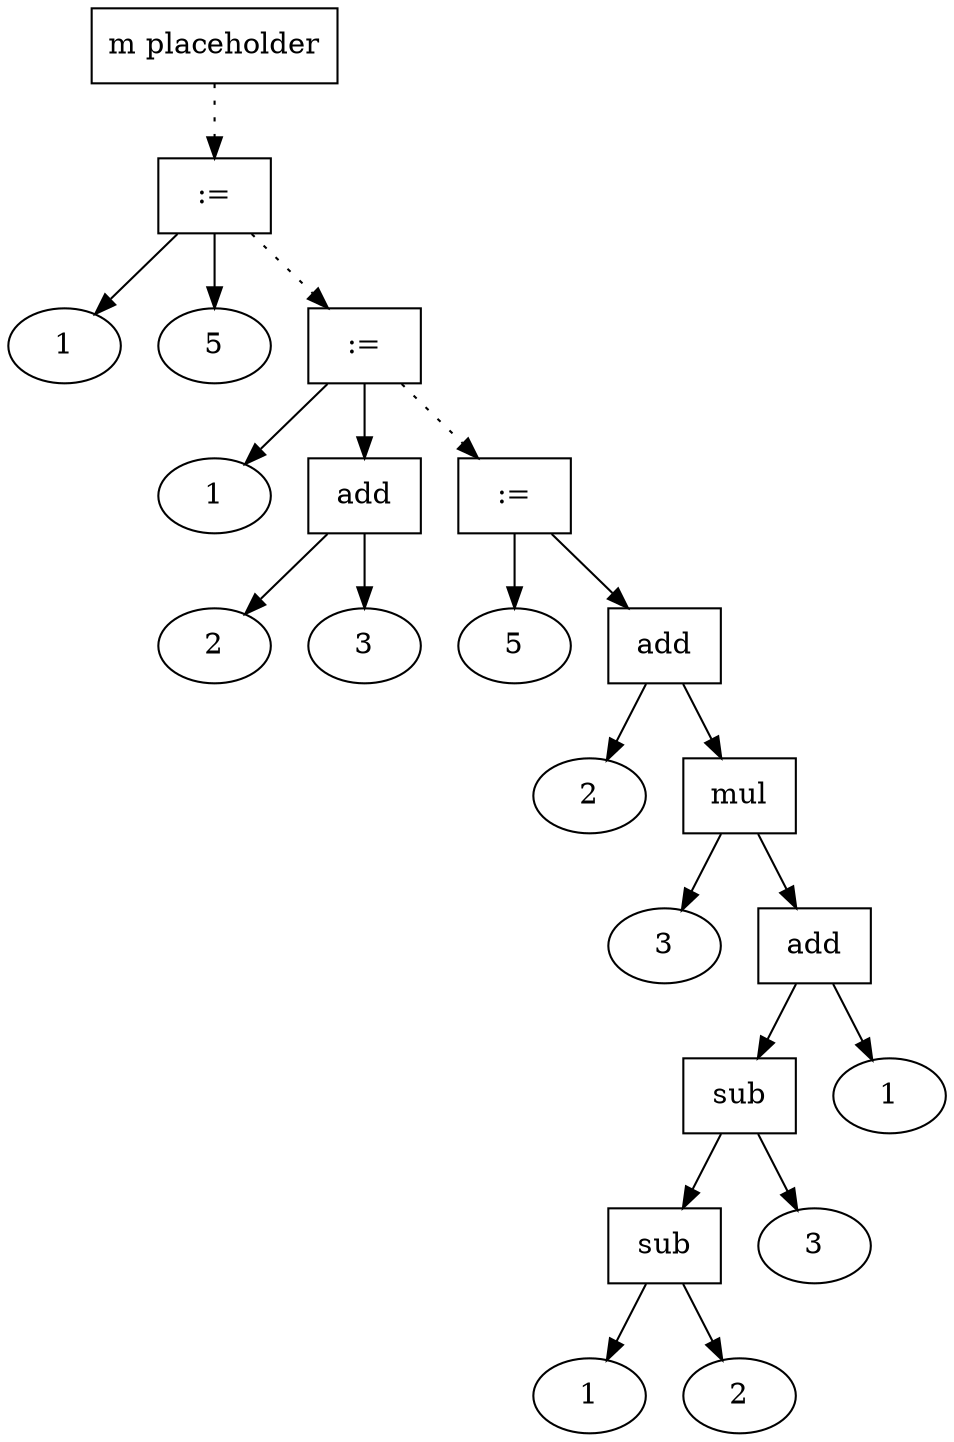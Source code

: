 digraph AST {
  node0 [label="m placeholder",shape=box];
  node3 [label=":=",shape=box];
  node1 [label="1",shape=ellipse];
  node3->node1;
  node2 [label="5",shape=ellipse];
  node3->node2;
  node0 -> node3 [style=dotted];
  node8 [label=":=",shape=box];
  node4 [label="1",shape=ellipse];
  node8->node4;
  node7 [label="add",shape=box];
  node5 [label="2",shape=ellipse];
  node7->node5;
  node6 [label="3",shape=ellipse];
  node7->node6;
  node8->node7;
  node3 -> node8 [style=dotted];
  node21 [label=":=",shape=box];
  node9 [label="5",shape=ellipse];
  node21->node9;
  node20 [label="add",shape=box];
  node10 [label="2",shape=ellipse];
  node20->node10;
  node19 [label="mul",shape=box];
  node11 [label="3",shape=ellipse];
  node19->node11;
  node18 [label="add",shape=box];
  node16 [label="sub",shape=box];
  node14 [label="sub",shape=box];
  node12 [label="1",shape=ellipse];
  node14->node12;
  node13 [label="2",shape=ellipse];
  node14->node13;
  node16->node14;
  node15 [label="3",shape=ellipse];
  node16->node15;
  node18->node16;
  node17 [label="1",shape=ellipse];
  node18->node17;
  node19->node18;
  node20->node19;
  node21->node20;
  node8 -> node21 [style=dotted];
}
